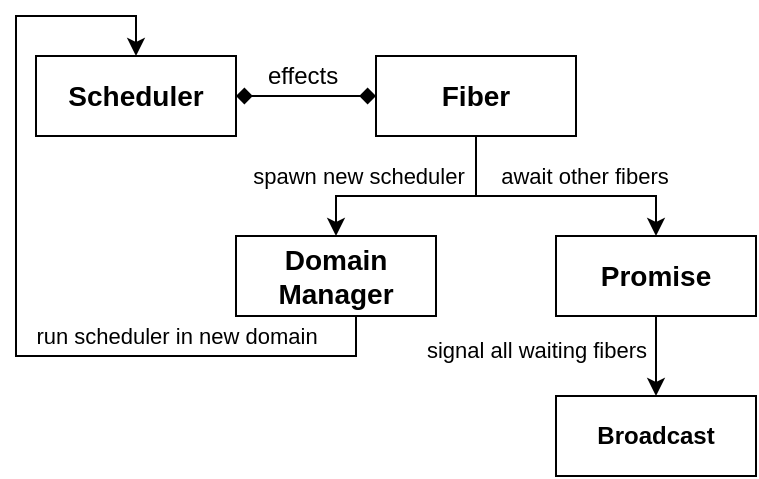 <mxfile version="24.2.0" type="device">
  <diagram name="Page-1" id="_T175qcXc9xuy4Di4eR1">
    <mxGraphModel dx="730" dy="397" grid="1" gridSize="10" guides="1" tooltips="1" connect="1" arrows="1" fold="1" page="1" pageScale="1" pageWidth="850" pageHeight="1100" math="0" shadow="0">
      <root>
        <mxCell id="0" />
        <mxCell id="1" parent="0" />
        <mxCell id="P68v6DSQvIz7k56ySDKr-1" value="&lt;div&gt;&lt;font style=&quot;font-size: 14px;&quot;&gt;&lt;b&gt;Scheduler&lt;/b&gt;&lt;/font&gt;&lt;/div&gt;" style="rounded=0;whiteSpace=wrap;html=1;" parent="1" vertex="1">
          <mxGeometry x="60" y="200" width="100" height="40" as="geometry" />
        </mxCell>
        <mxCell id="P68v6DSQvIz7k56ySDKr-10" style="edgeStyle=orthogonalEdgeStyle;rounded=0;orthogonalLoop=1;jettySize=auto;html=1;exitX=0.5;exitY=1;exitDx=0;exitDy=0;entryX=0.5;entryY=0;entryDx=0;entryDy=0;" parent="1" source="P68v6DSQvIz7k56ySDKr-2" target="P68v6DSQvIz7k56ySDKr-4" edge="1">
          <mxGeometry relative="1" as="geometry">
            <Array as="points">
              <mxPoint x="280" y="270" />
              <mxPoint x="370" y="270" />
            </Array>
          </mxGeometry>
        </mxCell>
        <mxCell id="K71-hNiSRDAGY8TN-uec-6" value="&lt;div&gt;await other fibers&lt;br&gt;&lt;/div&gt;" style="edgeLabel;html=1;align=center;verticalAlign=middle;resizable=0;points=[];" parent="P68v6DSQvIz7k56ySDKr-10" vertex="1" connectable="0">
          <mxGeometry x="-0.054" y="-1" relative="1" as="geometry">
            <mxPoint x="18" y="-11" as="offset" />
          </mxGeometry>
        </mxCell>
        <mxCell id="P68v6DSQvIz7k56ySDKr-11" style="edgeStyle=orthogonalEdgeStyle;rounded=0;orthogonalLoop=1;jettySize=auto;html=1;exitX=0.5;exitY=1;exitDx=0;exitDy=0;entryX=0.5;entryY=0;entryDx=0;entryDy=0;" parent="1" source="P68v6DSQvIz7k56ySDKr-2" target="P68v6DSQvIz7k56ySDKr-3" edge="1">
          <mxGeometry relative="1" as="geometry">
            <Array as="points">
              <mxPoint x="280" y="270" />
              <mxPoint x="210" y="270" />
            </Array>
          </mxGeometry>
        </mxCell>
        <mxCell id="K71-hNiSRDAGY8TN-uec-9" value="spawn new scheduler" style="edgeLabel;html=1;align=center;verticalAlign=middle;resizable=0;points=[];" parent="P68v6DSQvIz7k56ySDKr-11" vertex="1" connectable="0">
          <mxGeometry x="0.06" y="-1" relative="1" as="geometry">
            <mxPoint x="-26" y="-9" as="offset" />
          </mxGeometry>
        </mxCell>
        <mxCell id="P68v6DSQvIz7k56ySDKr-2" value="&lt;font size=&quot;1&quot;&gt;&lt;b style=&quot;font-size: 14px;&quot;&gt;Fiber&lt;/b&gt;&lt;/font&gt;" style="rounded=0;whiteSpace=wrap;html=1;" parent="1" vertex="1">
          <mxGeometry x="230" y="200" width="100" height="40" as="geometry" />
        </mxCell>
        <mxCell id="K71-hNiSRDAGY8TN-uec-2" style="edgeStyle=orthogonalEdgeStyle;rounded=0;orthogonalLoop=1;jettySize=auto;html=1;exitX=0.5;exitY=1;exitDx=0;exitDy=0;entryX=0.5;entryY=0;entryDx=0;entryDy=0;" parent="1" source="P68v6DSQvIz7k56ySDKr-3" target="P68v6DSQvIz7k56ySDKr-1" edge="1">
          <mxGeometry relative="1" as="geometry">
            <Array as="points">
              <mxPoint x="220" y="350" />
              <mxPoint x="50" y="350" />
              <mxPoint x="50" y="180" />
              <mxPoint x="110" y="180" />
            </Array>
          </mxGeometry>
        </mxCell>
        <mxCell id="K71-hNiSRDAGY8TN-uec-8" value="run scheduler in new domain" style="edgeLabel;html=1;align=center;verticalAlign=middle;resizable=0;points=[];" parent="K71-hNiSRDAGY8TN-uec-2" vertex="1" connectable="0">
          <mxGeometry x="-0.338" y="3" relative="1" as="geometry">
            <mxPoint x="29" y="-13" as="offset" />
          </mxGeometry>
        </mxCell>
        <mxCell id="P68v6DSQvIz7k56ySDKr-3" value="&lt;font size=&quot;1&quot;&gt;&lt;b style=&quot;font-size: 14px;&quot;&gt;Domain Manager&lt;br&gt;&lt;/b&gt;&lt;/font&gt;" style="rounded=0;whiteSpace=wrap;html=1;" parent="1" vertex="1">
          <mxGeometry x="160" y="290" width="100" height="40" as="geometry" />
        </mxCell>
        <mxCell id="P68v6DSQvIz7k56ySDKr-8" style="edgeStyle=orthogonalEdgeStyle;rounded=0;orthogonalLoop=1;jettySize=auto;html=1;exitX=0.5;exitY=1;exitDx=0;exitDy=0;entryX=0.5;entryY=0;entryDx=0;entryDy=0;" parent="1" source="P68v6DSQvIz7k56ySDKr-4" target="P68v6DSQvIz7k56ySDKr-5" edge="1">
          <mxGeometry relative="1" as="geometry" />
        </mxCell>
        <mxCell id="K71-hNiSRDAGY8TN-uec-10" value="signal all waiting fibers" style="edgeLabel;html=1;align=center;verticalAlign=middle;resizable=0;points=[];" parent="P68v6DSQvIz7k56ySDKr-8" vertex="1" connectable="0">
          <mxGeometry x="-0.15" y="4" relative="1" as="geometry">
            <mxPoint x="-64" as="offset" />
          </mxGeometry>
        </mxCell>
        <mxCell id="P68v6DSQvIz7k56ySDKr-4" value="&lt;font style=&quot;font-size: 14px;&quot;&gt;&lt;b&gt;Promise&lt;/b&gt;&lt;/font&gt;" style="rounded=0;whiteSpace=wrap;html=1;" parent="1" vertex="1">
          <mxGeometry x="320" y="290" width="100" height="40" as="geometry" />
        </mxCell>
        <mxCell id="P68v6DSQvIz7k56ySDKr-5" value="&lt;b&gt;Broadcast&lt;/b&gt;" style="rounded=0;whiteSpace=wrap;html=1;" parent="1" vertex="1">
          <mxGeometry x="320" y="370" width="100" height="40" as="geometry" />
        </mxCell>
        <mxCell id="K71-hNiSRDAGY8TN-uec-1" value="" style="endArrow=diamond;startArrow=diamond;html=1;rounded=0;exitX=1;exitY=0.5;exitDx=0;exitDy=0;entryX=0;entryY=0.5;entryDx=0;entryDy=0;startFill=1;endFill=1;" parent="1" source="P68v6DSQvIz7k56ySDKr-1" target="P68v6DSQvIz7k56ySDKr-2" edge="1">
          <mxGeometry width="50" height="50" relative="1" as="geometry">
            <mxPoint x="400" y="340" as="sourcePoint" />
            <mxPoint x="450" y="290" as="targetPoint" />
          </mxGeometry>
        </mxCell>
        <mxCell id="K71-hNiSRDAGY8TN-uec-3" value="effects" style="edgeLabel;html=1;align=center;verticalAlign=middle;resizable=0;points=[];fontSize=12;" parent="K71-hNiSRDAGY8TN-uec-1" vertex="1" connectable="0">
          <mxGeometry x="-0.3" y="1" relative="1" as="geometry">
            <mxPoint x="8" y="-9" as="offset" />
          </mxGeometry>
        </mxCell>
      </root>
    </mxGraphModel>
  </diagram>
</mxfile>
